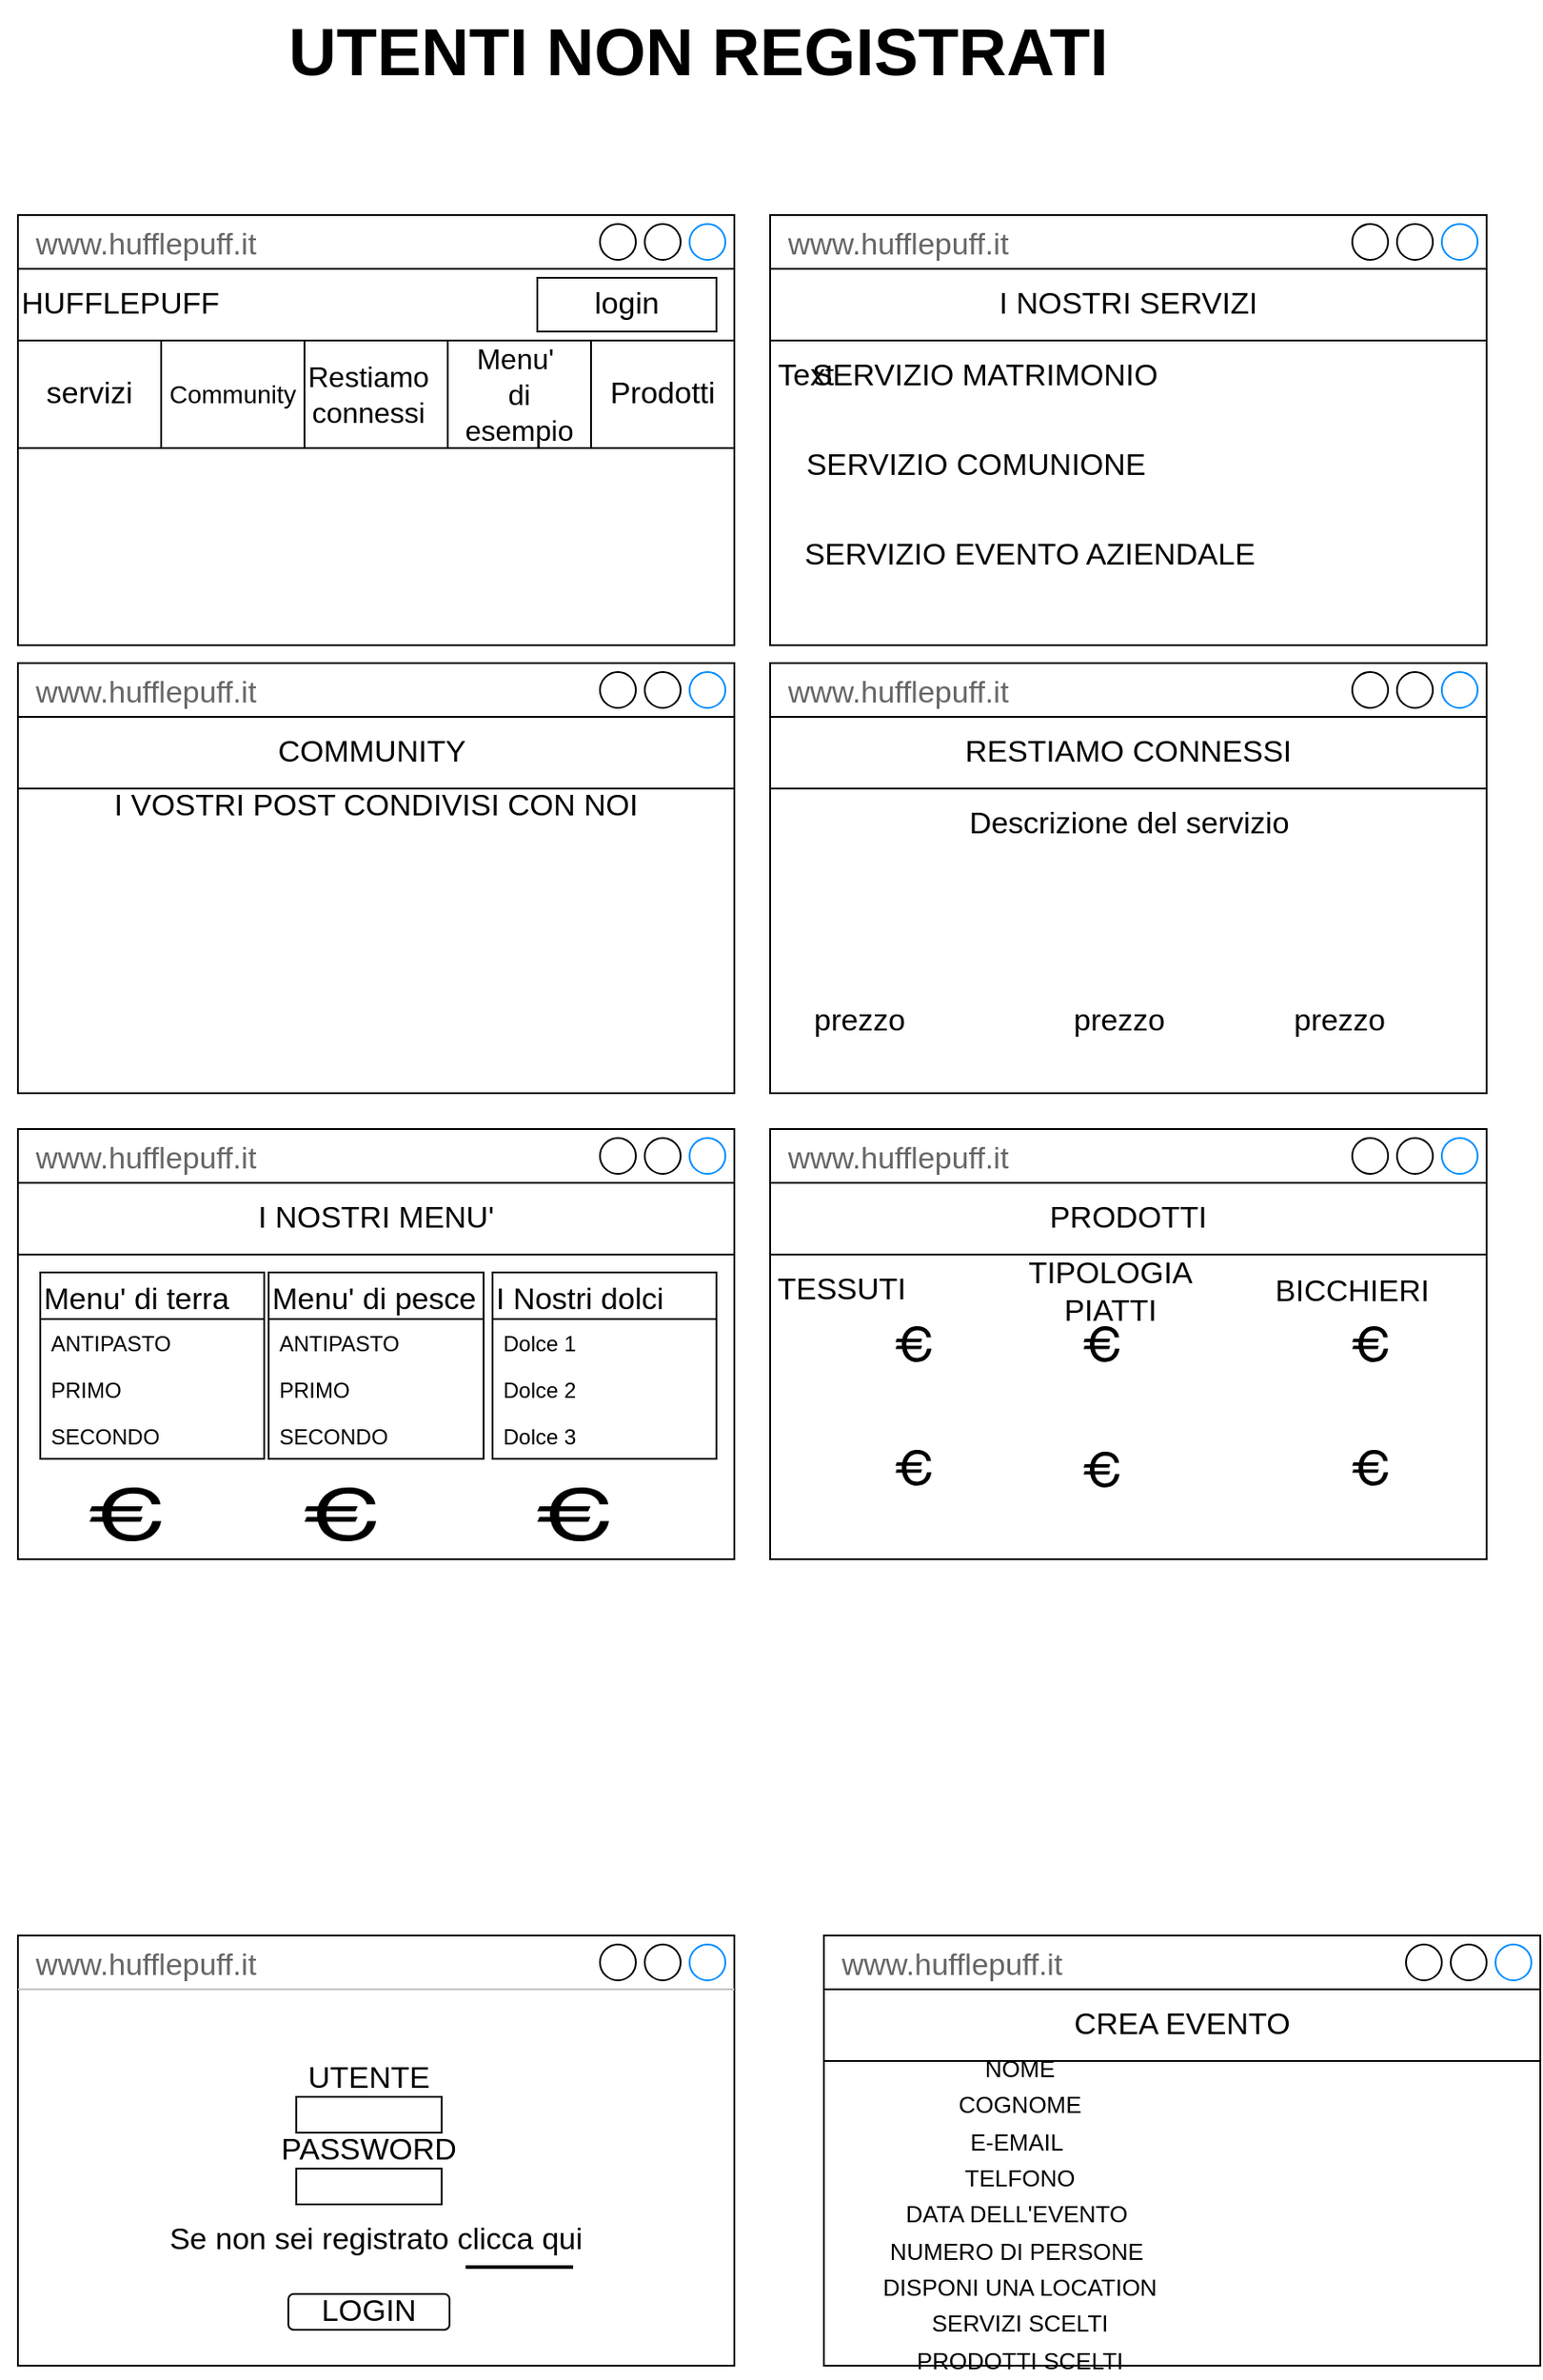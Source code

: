 <mxfile version="14.6.13" type="github">
  <diagram id="bNazDdNyXGEO-wCJD9qZ" name="Page-1">
    <mxGraphModel dx="1218" dy="682" grid="1" gridSize="10" guides="1" tooltips="1" connect="1" arrows="1" fold="1" page="1" pageScale="1" pageWidth="4681" pageHeight="3300" math="0" shadow="0">
      <root>
        <mxCell id="0" />
        <mxCell id="1" parent="0" />
        <mxCell id="2vWO4GvazOxgLcm1qvJO-2" value="www.hufflepuff.it" style="strokeWidth=1;shadow=0;dashed=0;align=center;html=1;shape=mxgraph.mockup.containers.window;align=left;verticalAlign=top;spacingLeft=8;strokeColor2=#008cff;strokeColor3=#c4c4c4;fontColor=#666666;mainText=;fontSize=17;labelBackgroundColor=none;" vertex="1" parent="1">
          <mxGeometry x="20" y="160" width="400" height="240" as="geometry" />
        </mxCell>
        <mxCell id="2vWO4GvazOxgLcm1qvJO-3" value="HUFFLEPUFF" style="rounded=0;whiteSpace=wrap;html=1;fontSize=17;align=left;" vertex="1" parent="1">
          <mxGeometry x="20" y="190" width="400" height="40" as="geometry" />
        </mxCell>
        <mxCell id="2vWO4GvazOxgLcm1qvJO-4" value="login" style="rounded=0;whiteSpace=wrap;html=1;fontSize=17;align=center;" vertex="1" parent="1">
          <mxGeometry x="310" y="195" width="100" height="30" as="geometry" />
        </mxCell>
        <mxCell id="2vWO4GvazOxgLcm1qvJO-5" value="&lt;font style=&quot;font-size: 17px&quot;&gt;servizi&lt;/font&gt;" style="rounded=0;whiteSpace=wrap;html=1;fontSize=17;align=center;" vertex="1" parent="1">
          <mxGeometry x="20" y="230" width="80" height="60" as="geometry" />
        </mxCell>
        <mxCell id="2vWO4GvazOxgLcm1qvJO-7" value="&lt;div style=&quot;text-align: center ; font-size: 16px&quot;&gt;&lt;span&gt;&lt;font style=&quot;font-size: 16px&quot;&gt;Restiamo&lt;/font&gt;&lt;/span&gt;&lt;/div&gt;&lt;font style=&quot;font-size: 16px&quot;&gt;&lt;div style=&quot;text-align: center&quot;&gt;&lt;span&gt;connessi&lt;/span&gt;&lt;/div&gt;&lt;/font&gt;" style="rounded=0;whiteSpace=wrap;html=1;fontSize=17;align=left;" vertex="1" parent="1">
          <mxGeometry x="180" y="230" width="80" height="60" as="geometry" />
        </mxCell>
        <mxCell id="2vWO4GvazOxgLcm1qvJO-8" value="&lt;font style=&quot;font-size: 16px&quot;&gt;Menu&#39;&amp;nbsp;&lt;br&gt;di&lt;br&gt;&lt;/font&gt;&lt;div style=&quot;font-size: 16px&quot;&gt;&lt;font style=&quot;font-size: 16px&quot;&gt;esempio&lt;/font&gt;&lt;/div&gt;" style="rounded=0;whiteSpace=wrap;html=1;fontSize=17;align=center;" vertex="1" parent="1">
          <mxGeometry x="260" y="230" width="80" height="60" as="geometry" />
        </mxCell>
        <mxCell id="2vWO4GvazOxgLcm1qvJO-9" value="Prodotti" style="rounded=0;whiteSpace=wrap;html=1;fontSize=17;align=center;" vertex="1" parent="1">
          <mxGeometry x="340" y="230" width="80" height="60" as="geometry" />
        </mxCell>
        <mxCell id="2vWO4GvazOxgLcm1qvJO-12" value="&lt;font style=&quot;font-size: 14px&quot;&gt;Community&lt;/font&gt;" style="rounded=0;whiteSpace=wrap;html=1;fontSize=17;align=center;" vertex="1" parent="1">
          <mxGeometry x="100" y="230" width="80" height="60" as="geometry" />
        </mxCell>
        <mxCell id="2vWO4GvazOxgLcm1qvJO-15" value="" style="shape=image;html=1;verticalAlign=top;verticalLabelPosition=bottom;labelBackgroundColor=#ffffff;imageAspect=0;aspect=fixed;image=https://cdn3.iconfinder.com/data/icons/userinterface-1/100/ui-33-128.png;fontSize=17;align=left;" vertex="1" parent="1">
          <mxGeometry x="40" y="290" width="110" height="110" as="geometry" />
        </mxCell>
        <mxCell id="2vWO4GvazOxgLcm1qvJO-16" value="" style="shape=image;html=1;verticalAlign=top;verticalLabelPosition=bottom;labelBackgroundColor=#ffffff;imageAspect=0;aspect=fixed;image=https://cdn3.iconfinder.com/data/icons/userinterface-1/100/ui-33-128.png;fontSize=17;align=left;" vertex="1" parent="1">
          <mxGeometry x="236" y="281" width="119" height="119" as="geometry" />
        </mxCell>
        <mxCell id="2vWO4GvazOxgLcm1qvJO-17" value="www.hufflepuff.it" style="strokeWidth=1;shadow=0;dashed=0;align=center;html=1;shape=mxgraph.mockup.containers.window;align=left;verticalAlign=top;spacingLeft=8;strokeColor2=#008cff;strokeColor3=#c4c4c4;fontColor=#666666;mainText=;fontSize=17;labelBackgroundColor=none;" vertex="1" parent="1">
          <mxGeometry x="440" y="160" width="400" height="240" as="geometry" />
        </mxCell>
        <mxCell id="2vWO4GvazOxgLcm1qvJO-18" value="www.hufflepuff.it" style="strokeWidth=1;shadow=0;dashed=0;align=center;html=1;shape=mxgraph.mockup.containers.window;align=left;verticalAlign=top;spacingLeft=8;strokeColor2=#008cff;strokeColor3=#c4c4c4;fontColor=#666666;mainText=;fontSize=17;labelBackgroundColor=none;" vertex="1" parent="1">
          <mxGeometry x="20" y="410" width="400" height="240" as="geometry" />
        </mxCell>
        <mxCell id="2vWO4GvazOxgLcm1qvJO-19" value="www.hufflepuff.it" style="strokeWidth=1;shadow=0;dashed=0;align=center;html=1;shape=mxgraph.mockup.containers.window;align=left;verticalAlign=top;spacingLeft=8;strokeColor2=#008cff;strokeColor3=#c4c4c4;fontColor=#666666;mainText=;fontSize=17;labelBackgroundColor=none;" vertex="1" parent="1">
          <mxGeometry x="440" y="410" width="400" height="240" as="geometry" />
        </mxCell>
        <mxCell id="2vWO4GvazOxgLcm1qvJO-20" value="www.hufflepuff.it" style="strokeWidth=1;shadow=0;dashed=0;align=center;html=1;shape=mxgraph.mockup.containers.window;align=left;verticalAlign=top;spacingLeft=8;strokeColor2=#008cff;strokeColor3=#c4c4c4;fontColor=#666666;mainText=;fontSize=17;labelBackgroundColor=none;" vertex="1" parent="1">
          <mxGeometry x="20" y="670" width="400" height="240" as="geometry" />
        </mxCell>
        <mxCell id="2vWO4GvazOxgLcm1qvJO-21" value="I NOSTRI SERVIZI" style="rounded=0;whiteSpace=wrap;html=1;fontSize=17;align=center;" vertex="1" parent="1">
          <mxGeometry x="440" y="190" width="400" height="40" as="geometry" />
        </mxCell>
        <mxCell id="2vWO4GvazOxgLcm1qvJO-24" value="SERVIZIO MATRIMONIO" style="text;html=1;strokeColor=none;fillColor=none;align=center;verticalAlign=middle;whiteSpace=wrap;rounded=0;fontSize=17;" vertex="1" parent="1">
          <mxGeometry x="450" y="240" width="220" height="20" as="geometry" />
        </mxCell>
        <mxCell id="2vWO4GvazOxgLcm1qvJO-25" value="SERVIZIO COMUNIONE" style="text;html=1;strokeColor=none;fillColor=none;align=center;verticalAlign=middle;whiteSpace=wrap;rounded=0;fontSize=17;" vertex="1" parent="1">
          <mxGeometry x="450" y="290" width="210" height="20" as="geometry" />
        </mxCell>
        <mxCell id="2vWO4GvazOxgLcm1qvJO-26" value="SERVIZIO EVENTO AZIENDALE" style="text;html=1;strokeColor=none;fillColor=none;align=center;verticalAlign=middle;whiteSpace=wrap;rounded=0;fontSize=17;" vertex="1" parent="1">
          <mxGeometry x="450" y="340" width="270" height="20" as="geometry" />
        </mxCell>
        <mxCell id="2vWO4GvazOxgLcm1qvJO-27" value="" style="shape=image;html=1;verticalAlign=top;verticalLabelPosition=bottom;labelBackgroundColor=#ffffff;imageAspect=0;aspect=fixed;image=https://cdn3.iconfinder.com/data/icons/userinterface-1/100/ui-33-128.png;fontSize=17;align=left;" vertex="1" parent="1">
          <mxGeometry x="730" y="225" width="55" height="55" as="geometry" />
        </mxCell>
        <mxCell id="2vWO4GvazOxgLcm1qvJO-28" value="" style="shape=image;html=1;verticalAlign=top;verticalLabelPosition=bottom;labelBackgroundColor=#ffffff;imageAspect=0;aspect=fixed;image=https://cdn3.iconfinder.com/data/icons/userinterface-1/100/ui-33-128.png;fontSize=17;align=left;" vertex="1" parent="1">
          <mxGeometry x="730" y="272.5" width="55" height="55" as="geometry" />
        </mxCell>
        <mxCell id="2vWO4GvazOxgLcm1qvJO-30" value="COMMUNITY&amp;nbsp;" style="rounded=0;whiteSpace=wrap;html=1;fontSize=17;align=center;" vertex="1" parent="1">
          <mxGeometry x="20" y="440" width="400" height="40" as="geometry" />
        </mxCell>
        <mxCell id="2vWO4GvazOxgLcm1qvJO-31" value="I VOSTRI POST CONDIVISI CON NOI" style="text;html=1;strokeColor=none;fillColor=none;align=center;verticalAlign=middle;whiteSpace=wrap;rounded=0;fontSize=17;" vertex="1" parent="1">
          <mxGeometry x="20" y="480" width="400" height="20" as="geometry" />
        </mxCell>
        <mxCell id="2vWO4GvazOxgLcm1qvJO-32" value="" style="shape=image;html=1;verticalAlign=top;verticalLabelPosition=bottom;labelBackgroundColor=#ffffff;imageAspect=0;aspect=fixed;image=https://cdn3.iconfinder.com/data/icons/userinterface-1/100/ui-33-128.png;fontSize=17;align=left;" vertex="1" parent="1">
          <mxGeometry x="40" y="540" width="80" height="80" as="geometry" />
        </mxCell>
        <mxCell id="2vWO4GvazOxgLcm1qvJO-33" value="" style="shape=image;html=1;verticalAlign=top;verticalLabelPosition=bottom;labelBackgroundColor=#ffffff;imageAspect=0;aspect=fixed;image=https://cdn3.iconfinder.com/data/icons/userinterface-1/100/ui-33-128.png;fontSize=17;align=left;" vertex="1" parent="1">
          <mxGeometry x="130" y="510" width="74" height="74" as="geometry" />
        </mxCell>
        <mxCell id="2vWO4GvazOxgLcm1qvJO-34" value="" style="shape=image;html=1;verticalAlign=top;verticalLabelPosition=bottom;labelBackgroundColor=#ffffff;imageAspect=0;aspect=fixed;image=https://cdn3.iconfinder.com/data/icons/userinterface-1/100/ui-33-128.png;fontSize=17;align=left;" vertex="1" parent="1">
          <mxGeometry x="214" y="520" width="100" height="100" as="geometry" />
        </mxCell>
        <mxCell id="2vWO4GvazOxgLcm1qvJO-35" value="" style="shape=image;html=1;verticalAlign=top;verticalLabelPosition=bottom;labelBackgroundColor=#ffffff;imageAspect=0;aspect=fixed;image=https://cdn3.iconfinder.com/data/icons/userinterface-1/100/ui-33-128.png;fontSize=17;align=left;" vertex="1" parent="1">
          <mxGeometry x="322" y="496" width="88" height="88" as="geometry" />
        </mxCell>
        <mxCell id="2vWO4GvazOxgLcm1qvJO-36" value="RESTIAMO CONNESSI" style="rounded=0;whiteSpace=wrap;html=1;fontSize=17;align=center;" vertex="1" parent="1">
          <mxGeometry x="440" y="440" width="400" height="40" as="geometry" />
        </mxCell>
        <mxCell id="2vWO4GvazOxgLcm1qvJO-37" value="" style="shape=image;html=1;verticalAlign=top;verticalLabelPosition=bottom;labelBackgroundColor=#ffffff;imageAspect=0;aspect=fixed;image=https://cdn3.iconfinder.com/data/icons/sweetiev3/png-24/16-cube-green.png;fontSize=17;align=left;" vertex="1" parent="1">
          <mxGeometry x="470" y="545" width="50" height="50" as="geometry" />
        </mxCell>
        <mxCell id="2vWO4GvazOxgLcm1qvJO-40" value="Descrizione del servizio" style="text;html=1;strokeColor=none;fillColor=none;align=center;verticalAlign=middle;whiteSpace=wrap;rounded=0;fontSize=17;" vertex="1" parent="1">
          <mxGeometry x="502.5" y="490" width="275" height="20" as="geometry" />
        </mxCell>
        <mxCell id="2vWO4GvazOxgLcm1qvJO-42" value="" style="shape=image;html=1;verticalAlign=top;verticalLabelPosition=bottom;labelBackgroundColor=#ffffff;imageAspect=0;aspect=fixed;image=https://cdn3.iconfinder.com/data/icons/sweetiev3/png-24/16-cube-green.png;fontSize=17;align=left;" vertex="1" parent="1">
          <mxGeometry x="610" y="540" width="50" height="50" as="geometry" />
        </mxCell>
        <mxCell id="2vWO4GvazOxgLcm1qvJO-43" value="" style="shape=image;html=1;verticalAlign=top;verticalLabelPosition=bottom;labelBackgroundColor=#ffffff;imageAspect=0;aspect=fixed;image=https://cdn3.iconfinder.com/data/icons/sweetiev3/png-24/16-cube-green.png;fontSize=17;align=left;" vertex="1" parent="1">
          <mxGeometry x="727.5" y="540" width="50" height="50" as="geometry" />
        </mxCell>
        <mxCell id="2vWO4GvazOxgLcm1qvJO-44" value="" style="shape=image;html=1;verticalAlign=top;verticalLabelPosition=bottom;labelBackgroundColor=#ffffff;imageAspect=0;aspect=fixed;image=https://cdn3.iconfinder.com/data/icons/userinterface-1/100/ui-33-128.png;fontSize=17;align=left;" vertex="1" parent="1">
          <mxGeometry x="730" y="327.5" width="55" height="55" as="geometry" />
        </mxCell>
        <mxCell id="2vWO4GvazOxgLcm1qvJO-45" value="prezzo" style="text;html=1;strokeColor=none;fillColor=none;align=center;verticalAlign=middle;whiteSpace=wrap;rounded=0;fontSize=17;" vertex="1" parent="1">
          <mxGeometry x="470" y="600" width="40" height="20" as="geometry" />
        </mxCell>
        <mxCell id="2vWO4GvazOxgLcm1qvJO-46" value="prezzo" style="text;html=1;strokeColor=none;fillColor=none;align=center;verticalAlign=middle;whiteSpace=wrap;rounded=0;fontSize=17;" vertex="1" parent="1">
          <mxGeometry x="615" y="600" width="40" height="20" as="geometry" />
        </mxCell>
        <mxCell id="2vWO4GvazOxgLcm1qvJO-47" value="prezzo" style="text;html=1;strokeColor=none;fillColor=none;align=center;verticalAlign=middle;whiteSpace=wrap;rounded=0;fontSize=17;" vertex="1" parent="1">
          <mxGeometry x="737.5" y="600" width="40" height="20" as="geometry" />
        </mxCell>
        <mxCell id="2vWO4GvazOxgLcm1qvJO-49" value="www.hufflepuff.it" style="strokeWidth=1;shadow=0;dashed=0;align=center;html=1;shape=mxgraph.mockup.containers.window;align=left;verticalAlign=top;spacingLeft=8;strokeColor2=#008cff;strokeColor3=#c4c4c4;fontColor=#666666;mainText=;fontSize=17;labelBackgroundColor=none;" vertex="1" parent="1">
          <mxGeometry x="440" y="670" width="400" height="240" as="geometry" />
        </mxCell>
        <mxCell id="2vWO4GvazOxgLcm1qvJO-50" value="I NOSTRI MENU&#39;" style="rounded=0;whiteSpace=wrap;html=1;fontSize=17;align=center;" vertex="1" parent="1">
          <mxGeometry x="20" y="700" width="400" height="40" as="geometry" />
        </mxCell>
        <mxCell id="2vWO4GvazOxgLcm1qvJO-53" value="Menu&#39; di terra" style="swimlane;fontStyle=0;childLayout=stackLayout;horizontal=1;startSize=26;horizontalStack=0;resizeParent=1;resizeParentMax=0;resizeLast=0;collapsible=1;marginBottom=0;fontSize=17;align=left;" vertex="1" parent="1">
          <mxGeometry x="32.5" y="750" width="125" height="104" as="geometry" />
        </mxCell>
        <mxCell id="2vWO4GvazOxgLcm1qvJO-54" value="ANTIPASTO" style="text;strokeColor=none;fillColor=none;align=left;verticalAlign=top;spacingLeft=4;spacingRight=4;overflow=hidden;rotatable=0;points=[[0,0.5],[1,0.5]];portConstraint=eastwest;" vertex="1" parent="2vWO4GvazOxgLcm1qvJO-53">
          <mxGeometry y="26" width="125" height="26" as="geometry" />
        </mxCell>
        <mxCell id="2vWO4GvazOxgLcm1qvJO-55" value="PRIMO " style="text;strokeColor=none;fillColor=none;align=left;verticalAlign=top;spacingLeft=4;spacingRight=4;overflow=hidden;rotatable=0;points=[[0,0.5],[1,0.5]];portConstraint=eastwest;" vertex="1" parent="2vWO4GvazOxgLcm1qvJO-53">
          <mxGeometry y="52" width="125" height="26" as="geometry" />
        </mxCell>
        <mxCell id="2vWO4GvazOxgLcm1qvJO-56" value="SECONDO" style="text;strokeColor=none;fillColor=none;align=left;verticalAlign=top;spacingLeft=4;spacingRight=4;overflow=hidden;rotatable=0;points=[[0,0.5],[1,0.5]];portConstraint=eastwest;" vertex="1" parent="2vWO4GvazOxgLcm1qvJO-53">
          <mxGeometry y="78" width="125" height="26" as="geometry" />
        </mxCell>
        <mxCell id="2vWO4GvazOxgLcm1qvJO-57" value="Menu&#39; di pesce" style="swimlane;fontStyle=0;childLayout=stackLayout;horizontal=1;startSize=26;horizontalStack=0;resizeParent=1;resizeParentMax=0;resizeLast=0;collapsible=1;marginBottom=0;fontSize=17;align=left;" vertex="1" parent="1">
          <mxGeometry x="160" y="750" width="120" height="104" as="geometry" />
        </mxCell>
        <mxCell id="2vWO4GvazOxgLcm1qvJO-58" value="ANTIPASTO" style="text;strokeColor=none;fillColor=none;align=left;verticalAlign=top;spacingLeft=4;spacingRight=4;overflow=hidden;rotatable=0;points=[[0,0.5],[1,0.5]];portConstraint=eastwest;" vertex="1" parent="2vWO4GvazOxgLcm1qvJO-57">
          <mxGeometry y="26" width="120" height="26" as="geometry" />
        </mxCell>
        <mxCell id="2vWO4GvazOxgLcm1qvJO-59" value="PRIMO " style="text;strokeColor=none;fillColor=none;align=left;verticalAlign=top;spacingLeft=4;spacingRight=4;overflow=hidden;rotatable=0;points=[[0,0.5],[1,0.5]];portConstraint=eastwest;" vertex="1" parent="2vWO4GvazOxgLcm1qvJO-57">
          <mxGeometry y="52" width="120" height="26" as="geometry" />
        </mxCell>
        <mxCell id="2vWO4GvazOxgLcm1qvJO-60" value="SECONDO" style="text;strokeColor=none;fillColor=none;align=left;verticalAlign=top;spacingLeft=4;spacingRight=4;overflow=hidden;rotatable=0;points=[[0,0.5],[1,0.5]];portConstraint=eastwest;" vertex="1" parent="2vWO4GvazOxgLcm1qvJO-57">
          <mxGeometry y="78" width="120" height="26" as="geometry" />
        </mxCell>
        <mxCell id="2vWO4GvazOxgLcm1qvJO-61" value="I Nostri dolci" style="swimlane;fontStyle=0;childLayout=stackLayout;horizontal=1;startSize=26;horizontalStack=0;resizeParent=1;resizeParentMax=0;resizeLast=0;collapsible=1;marginBottom=0;fontSize=17;align=left;" vertex="1" parent="1">
          <mxGeometry x="285" y="750" width="125" height="104" as="geometry" />
        </mxCell>
        <mxCell id="2vWO4GvazOxgLcm1qvJO-62" value="Dolce 1" style="text;strokeColor=none;fillColor=none;align=left;verticalAlign=top;spacingLeft=4;spacingRight=4;overflow=hidden;rotatable=0;points=[[0,0.5],[1,0.5]];portConstraint=eastwest;" vertex="1" parent="2vWO4GvazOxgLcm1qvJO-61">
          <mxGeometry y="26" width="125" height="26" as="geometry" />
        </mxCell>
        <mxCell id="2vWO4GvazOxgLcm1qvJO-63" value="Dolce 2" style="text;strokeColor=none;fillColor=none;align=left;verticalAlign=top;spacingLeft=4;spacingRight=4;overflow=hidden;rotatable=0;points=[[0,0.5],[1,0.5]];portConstraint=eastwest;" vertex="1" parent="2vWO4GvazOxgLcm1qvJO-61">
          <mxGeometry y="52" width="125" height="26" as="geometry" />
        </mxCell>
        <mxCell id="2vWO4GvazOxgLcm1qvJO-64" value="Dolce 3" style="text;strokeColor=none;fillColor=none;align=left;verticalAlign=top;spacingLeft=4;spacingRight=4;overflow=hidden;rotatable=0;points=[[0,0.5],[1,0.5]];portConstraint=eastwest;" vertex="1" parent="2vWO4GvazOxgLcm1qvJO-61">
          <mxGeometry y="78" width="125" height="26" as="geometry" />
        </mxCell>
        <mxCell id="2vWO4GvazOxgLcm1qvJO-67" value="" style="shape=mxgraph.signs.travel.euro;html=1;pointerEvents=1;fillColor=#000000;strokeColor=none;verticalLabelPosition=bottom;verticalAlign=top;align=center;fontSize=17;" vertex="1" parent="1">
          <mxGeometry x="60" y="870" width="40" height="30" as="geometry" />
        </mxCell>
        <mxCell id="2vWO4GvazOxgLcm1qvJO-69" value="" style="shape=mxgraph.signs.travel.euro;html=1;pointerEvents=1;fillColor=#000000;strokeColor=none;verticalLabelPosition=bottom;verticalAlign=top;align=center;fontSize=17;" vertex="1" parent="1">
          <mxGeometry x="180" y="870" width="40" height="30" as="geometry" />
        </mxCell>
        <mxCell id="2vWO4GvazOxgLcm1qvJO-70" value="" style="shape=mxgraph.signs.travel.euro;html=1;pointerEvents=1;fillColor=#000000;strokeColor=none;verticalLabelPosition=bottom;verticalAlign=top;align=center;fontSize=17;" vertex="1" parent="1">
          <mxGeometry x="310" y="870" width="40" height="30" as="geometry" />
        </mxCell>
        <mxCell id="2vWO4GvazOxgLcm1qvJO-72" value="PRODOTTI" style="rounded=0;whiteSpace=wrap;html=1;fontSize=17;align=center;" vertex="1" parent="1">
          <mxGeometry x="440" y="700" width="400" height="40" as="geometry" />
        </mxCell>
        <mxCell id="2vWO4GvazOxgLcm1qvJO-73" value="TESSUTI" style="text;html=1;strokeColor=none;fillColor=none;align=center;verticalAlign=middle;whiteSpace=wrap;rounded=0;fontSize=17;" vertex="1" parent="1">
          <mxGeometry x="460" y="750" width="40" height="20" as="geometry" />
        </mxCell>
        <mxCell id="2vWO4GvazOxgLcm1qvJO-75" value="" style="shape=image;html=1;verticalAlign=top;verticalLabelPosition=bottom;labelBackgroundColor=#ffffff;imageAspect=0;aspect=fixed;image=https://cdn3.iconfinder.com/data/icons/userinterface-1/100/ui-33-128.png;fontSize=17;align=left;" vertex="1" parent="1">
          <mxGeometry x="460" y="840" width="38" height="38" as="geometry" />
        </mxCell>
        <mxCell id="2vWO4GvazOxgLcm1qvJO-76" value="" style="shape=image;html=1;verticalAlign=top;verticalLabelPosition=bottom;labelBackgroundColor=#ffffff;imageAspect=0;aspect=fixed;image=https://cdn3.iconfinder.com/data/icons/userinterface-1/100/ui-33-128.png;fontSize=17;align=left;" vertex="1" parent="1">
          <mxGeometry x="460" y="771" width="38" height="38" as="geometry" />
        </mxCell>
        <mxCell id="2vWO4GvazOxgLcm1qvJO-77" style="edgeStyle=orthogonalEdgeStyle;rounded=0;orthogonalLoop=1;jettySize=auto;html=1;exitX=0.5;exitY=1;exitDx=0;exitDy=0;fontSize=17;" edge="1" parent="1" source="2vWO4GvazOxgLcm1qvJO-75" target="2vWO4GvazOxgLcm1qvJO-75">
          <mxGeometry relative="1" as="geometry" />
        </mxCell>
        <mxCell id="2vWO4GvazOxgLcm1qvJO-78" value="" style="shape=mxgraph.signs.travel.euro;html=1;pointerEvents=1;fillColor=#000000;strokeColor=none;verticalLabelPosition=bottom;verticalAlign=top;align=center;fontSize=17;" vertex="1" parent="1">
          <mxGeometry x="510" y="780" width="20" height="20" as="geometry" />
        </mxCell>
        <mxCell id="2vWO4GvazOxgLcm1qvJO-79" value="" style="shape=mxgraph.signs.travel.euro;html=1;pointerEvents=1;fillColor=#000000;strokeColor=none;verticalLabelPosition=bottom;verticalAlign=top;align=center;fontSize=17;" vertex="1" parent="1">
          <mxGeometry x="510" y="849" width="20" height="20" as="geometry" />
        </mxCell>
        <mxCell id="2vWO4GvazOxgLcm1qvJO-82" value="TIPOLOGIA&lt;br&gt;PIATTI" style="text;html=1;strokeColor=none;fillColor=none;align=center;verticalAlign=middle;whiteSpace=wrap;rounded=0;fontSize=17;" vertex="1" parent="1">
          <mxGeometry x="610" y="751" width="40" height="20" as="geometry" />
        </mxCell>
        <mxCell id="2vWO4GvazOxgLcm1qvJO-84" value="" style="shape=image;html=1;verticalAlign=top;verticalLabelPosition=bottom;labelBackgroundColor=#ffffff;imageAspect=0;aspect=fixed;image=https://cdn3.iconfinder.com/data/icons/userinterface-1/100/ui-33-128.png;fontSize=17;align=left;" vertex="1" parent="1">
          <mxGeometry x="560" y="771" width="38" height="38" as="geometry" />
        </mxCell>
        <mxCell id="2vWO4GvazOxgLcm1qvJO-85" value="" style="shape=image;html=1;verticalAlign=top;verticalLabelPosition=bottom;labelBackgroundColor=#ffffff;imageAspect=0;aspect=fixed;image=https://cdn3.iconfinder.com/data/icons/userinterface-1/100/ui-33-128.png;fontSize=17;align=left;" vertex="1" parent="1">
          <mxGeometry x="560" y="840" width="38" height="38" as="geometry" />
        </mxCell>
        <mxCell id="2vWO4GvazOxgLcm1qvJO-89" value="" style="shape=mxgraph.signs.travel.euro;html=1;pointerEvents=1;fillColor=#000000;strokeColor=none;verticalLabelPosition=bottom;verticalAlign=top;align=center;fontSize=17;" vertex="1" parent="1">
          <mxGeometry x="615" y="780" width="20" height="20" as="geometry" />
        </mxCell>
        <mxCell id="2vWO4GvazOxgLcm1qvJO-91" value="" style="shape=mxgraph.signs.travel.euro;html=1;pointerEvents=1;fillColor=#000000;strokeColor=none;verticalLabelPosition=bottom;verticalAlign=top;align=center;fontSize=17;" vertex="1" parent="1">
          <mxGeometry x="615" y="850" width="20" height="20" as="geometry" />
        </mxCell>
        <mxCell id="2vWO4GvazOxgLcm1qvJO-93" value="BICCHIERI" style="text;html=1;strokeColor=none;fillColor=none;align=center;verticalAlign=middle;whiteSpace=wrap;rounded=0;fontSize=17;" vertex="1" parent="1">
          <mxGeometry x="745" y="751" width="40" height="20" as="geometry" />
        </mxCell>
        <mxCell id="2vWO4GvazOxgLcm1qvJO-94" value="" style="shape=image;html=1;verticalAlign=top;verticalLabelPosition=bottom;labelBackgroundColor=#ffffff;imageAspect=0;aspect=fixed;image=https://cdn3.iconfinder.com/data/icons/userinterface-1/100/ui-33-128.png;fontSize=17;align=left;" vertex="1" parent="1">
          <mxGeometry x="699.5" y="771" width="38" height="38" as="geometry" />
        </mxCell>
        <mxCell id="2vWO4GvazOxgLcm1qvJO-95" value="" style="shape=image;html=1;verticalAlign=top;verticalLabelPosition=bottom;labelBackgroundColor=#ffffff;imageAspect=0;aspect=fixed;image=https://cdn3.iconfinder.com/data/icons/userinterface-1/100/ui-33-128.png;fontSize=17;align=left;" vertex="1" parent="1">
          <mxGeometry x="699.5" y="841" width="38" height="38" as="geometry" />
        </mxCell>
        <mxCell id="2vWO4GvazOxgLcm1qvJO-96" value="" style="shape=mxgraph.signs.travel.euro;html=1;pointerEvents=1;fillColor=#000000;strokeColor=none;verticalLabelPosition=bottom;verticalAlign=top;align=center;fontSize=17;" vertex="1" parent="1">
          <mxGeometry x="765" y="780" width="20" height="20" as="geometry" />
        </mxCell>
        <mxCell id="2vWO4GvazOxgLcm1qvJO-97" value="" style="shape=mxgraph.signs.travel.euro;html=1;pointerEvents=1;fillColor=#000000;strokeColor=none;verticalLabelPosition=bottom;verticalAlign=top;align=center;fontSize=17;" vertex="1" parent="1">
          <mxGeometry x="765" y="849" width="20" height="20" as="geometry" />
        </mxCell>
        <mxCell id="2vWO4GvazOxgLcm1qvJO-98" value="Text" style="text;html=1;strokeColor=none;fillColor=none;align=center;verticalAlign=middle;whiteSpace=wrap;rounded=0;fontSize=17;" vertex="1" parent="1">
          <mxGeometry x="440" y="240" width="40" height="20" as="geometry" />
        </mxCell>
        <mxCell id="2vWO4GvazOxgLcm1qvJO-99" value="&lt;b&gt;&lt;font style=&quot;font-size: 37px&quot;&gt;UTENTI NON REGISTRATI&lt;/font&gt;&lt;/b&gt;" style="text;html=1;strokeColor=none;fillColor=none;align=center;verticalAlign=middle;whiteSpace=wrap;rounded=0;fontSize=17;" vertex="1" parent="1">
          <mxGeometry x="30" y="40" width="740" height="60" as="geometry" />
        </mxCell>
        <mxCell id="2vWO4GvazOxgLcm1qvJO-100" value="www.hufflepuff.it" style="strokeWidth=1;shadow=0;dashed=0;align=center;html=1;shape=mxgraph.mockup.containers.window;align=left;verticalAlign=top;spacingLeft=8;strokeColor2=#008cff;strokeColor3=#c4c4c4;fontColor=#666666;mainText=;fontSize=17;labelBackgroundColor=none;" vertex="1" parent="1">
          <mxGeometry x="20" y="1120" width="400" height="240" as="geometry" />
        </mxCell>
        <mxCell id="2vWO4GvazOxgLcm1qvJO-101" value="" style="shape=image;html=1;verticalAlign=top;verticalLabelPosition=bottom;labelBackgroundColor=#ffffff;imageAspect=0;aspect=fixed;image=https://cdn3.iconfinder.com/data/icons/userinterface-1/100/ui-33-128.png;fontSize=17;align=left;" vertex="1" parent="1">
          <mxGeometry x="200" y="1150" width="40" height="40" as="geometry" />
        </mxCell>
        <mxCell id="2vWO4GvazOxgLcm1qvJO-102" value="" style="rounded=0;whiteSpace=wrap;html=1;fontSize=17;align=left;" vertex="1" parent="1">
          <mxGeometry x="175.37" y="1210" width="81.25" height="20" as="geometry" />
        </mxCell>
        <mxCell id="2vWO4GvazOxgLcm1qvJO-103" value="UTENTE" style="text;html=1;strokeColor=none;fillColor=none;align=center;verticalAlign=middle;whiteSpace=wrap;rounded=0;fontSize=17;" vertex="1" parent="1">
          <mxGeometry x="196" y="1190" width="40" height="20" as="geometry" />
        </mxCell>
        <mxCell id="2vWO4GvazOxgLcm1qvJO-108" value="" style="rounded=0;whiteSpace=wrap;html=1;fontSize=17;align=left;" vertex="1" parent="1">
          <mxGeometry x="175.37" y="1250" width="81.25" height="20" as="geometry" />
        </mxCell>
        <mxCell id="2vWO4GvazOxgLcm1qvJO-111" value="PASSWORD" style="text;html=1;strokeColor=none;fillColor=none;align=center;verticalAlign=middle;whiteSpace=wrap;rounded=0;fontSize=17;" vertex="1" parent="1">
          <mxGeometry x="196" y="1230" width="40" height="20" as="geometry" />
        </mxCell>
        <mxCell id="2vWO4GvazOxgLcm1qvJO-113" value="Se non sei registrato clicca qui" style="text;html=1;strokeColor=none;fillColor=none;align=center;verticalAlign=middle;whiteSpace=wrap;rounded=0;fontSize=17;" vertex="1" parent="1">
          <mxGeometry x="10" y="1280" width="420" height="20" as="geometry" />
        </mxCell>
        <mxCell id="2vWO4GvazOxgLcm1qvJO-115" value="" style="line;strokeWidth=2;html=1;fontSize=17;align=left;" vertex="1" parent="1">
          <mxGeometry x="270" y="1300" width="60" height="10" as="geometry" />
        </mxCell>
        <mxCell id="2vWO4GvazOxgLcm1qvJO-116" value="www.hufflepuff.it" style="strokeWidth=1;shadow=0;dashed=0;align=center;html=1;shape=mxgraph.mockup.containers.window;align=left;verticalAlign=top;spacingLeft=8;strokeColor2=#008cff;strokeColor3=#c4c4c4;fontColor=#666666;mainText=;fontSize=17;labelBackgroundColor=none;" vertex="1" parent="1">
          <mxGeometry x="470" y="1120" width="400" height="240" as="geometry" />
        </mxCell>
        <mxCell id="2vWO4GvazOxgLcm1qvJO-117" value="LOGIN" style="rounded=1;whiteSpace=wrap;html=1;fontSize=17;align=center;" vertex="1" parent="1">
          <mxGeometry x="171" y="1320" width="90" height="20" as="geometry" />
        </mxCell>
        <mxCell id="2vWO4GvazOxgLcm1qvJO-118" value="CREA EVENTO" style="rounded=0;whiteSpace=wrap;html=1;fontSize=17;align=center;" vertex="1" parent="1">
          <mxGeometry x="470" y="1150" width="400" height="40" as="geometry" />
        </mxCell>
        <mxCell id="2vWO4GvazOxgLcm1qvJO-119" value="&lt;font style=&quot;font-size: 13px&quot;&gt;NOME&lt;br&gt;COGNOME&lt;br&gt;E-EMAIL&amp;nbsp;&lt;br&gt;TELFONO&lt;br&gt;DATA DELL&#39;EVENTO&amp;nbsp;&lt;br&gt;NUMERO DI PERSONE&amp;nbsp;&lt;br&gt;DISPONI UNA LOCATION&lt;br&gt;SERVIZI SCELTI&lt;br&gt;PRODOTTI SCELTI&lt;/font&gt;" style="text;html=1;strokeColor=none;fillColor=none;align=center;verticalAlign=middle;whiteSpace=wrap;rounded=0;fontSize=17;" vertex="1" parent="1">
          <mxGeometry x="476.5" y="1220" width="205" height="110" as="geometry" />
        </mxCell>
      </root>
    </mxGraphModel>
  </diagram>
</mxfile>
